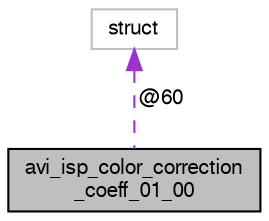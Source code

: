 digraph "avi_isp_color_correction_coeff_01_00"
{
  edge [fontname="FreeSans",fontsize="10",labelfontname="FreeSans",labelfontsize="10"];
  node [fontname="FreeSans",fontsize="10",shape=record];
  Node1 [label="avi_isp_color_correction\l_coeff_01_00",height=0.2,width=0.4,color="black", fillcolor="grey75", style="filled", fontcolor="black"];
  Node2 -> Node1 [dir="back",color="darkorchid3",fontsize="10",style="dashed",label=" @60" ,fontname="FreeSans"];
  Node2 [label="struct",height=0.2,width=0.4,color="grey75", fillcolor="white", style="filled"];
}
